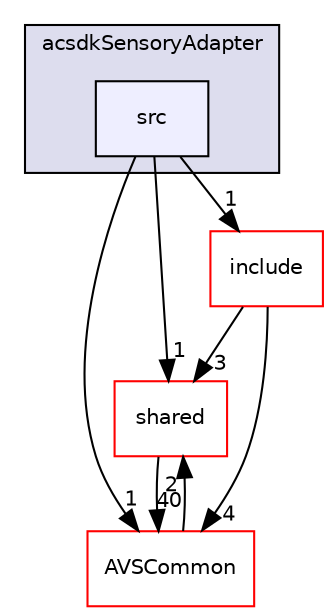digraph "/workplace/avs-device-sdk/applications/acsdkSensoryAdapter/src" {
  compound=true
  node [ fontsize="10", fontname="Helvetica"];
  edge [ labelfontsize="10", labelfontname="Helvetica"];
  subgraph clusterdir_0ebafafa6006f5ef4aa43abbb131b692 {
    graph [ bgcolor="#ddddee", pencolor="black", label="acsdkSensoryAdapter" fontname="Helvetica", fontsize="10", URL="dir_0ebafafa6006f5ef4aa43abbb131b692.html"]
  dir_b70f93b7eac407d1a38c09bf48d0ce26 [shape=box, label="src", style="filled", fillcolor="#eeeeff", pencolor="black", URL="dir_b70f93b7eac407d1a38c09bf48d0ce26.html"];
  }
  dir_9982052f7ce695d12571567315b2fafa [shape=box label="shared" fillcolor="white" style="filled" color="red" URL="dir_9982052f7ce695d12571567315b2fafa.html"];
  dir_13e65effb2bde530b17b3d5eefcd0266 [shape=box label="AVSCommon" fillcolor="white" style="filled" color="red" URL="dir_13e65effb2bde530b17b3d5eefcd0266.html"];
  dir_996c513b5c65f869edd97e6685508e04 [shape=box label="include" fillcolor="white" style="filled" color="red" URL="dir_996c513b5c65f869edd97e6685508e04.html"];
  dir_9982052f7ce695d12571567315b2fafa->dir_13e65effb2bde530b17b3d5eefcd0266 [headlabel="40", labeldistance=1.5 headhref="dir_000116_000017.html"];
  dir_13e65effb2bde530b17b3d5eefcd0266->dir_9982052f7ce695d12571567315b2fafa [headlabel="2", labeldistance=1.5 headhref="dir_000017_000116.html"];
  dir_b70f93b7eac407d1a38c09bf48d0ce26->dir_9982052f7ce695d12571567315b2fafa [headlabel="1", labeldistance=1.5 headhref="dir_000125_000116.html"];
  dir_b70f93b7eac407d1a38c09bf48d0ce26->dir_13e65effb2bde530b17b3d5eefcd0266 [headlabel="1", labeldistance=1.5 headhref="dir_000125_000017.html"];
  dir_b70f93b7eac407d1a38c09bf48d0ce26->dir_996c513b5c65f869edd97e6685508e04 [headlabel="1", labeldistance=1.5 headhref="dir_000125_000122.html"];
  dir_996c513b5c65f869edd97e6685508e04->dir_9982052f7ce695d12571567315b2fafa [headlabel="3", labeldistance=1.5 headhref="dir_000122_000116.html"];
  dir_996c513b5c65f869edd97e6685508e04->dir_13e65effb2bde530b17b3d5eefcd0266 [headlabel="4", labeldistance=1.5 headhref="dir_000122_000017.html"];
}

